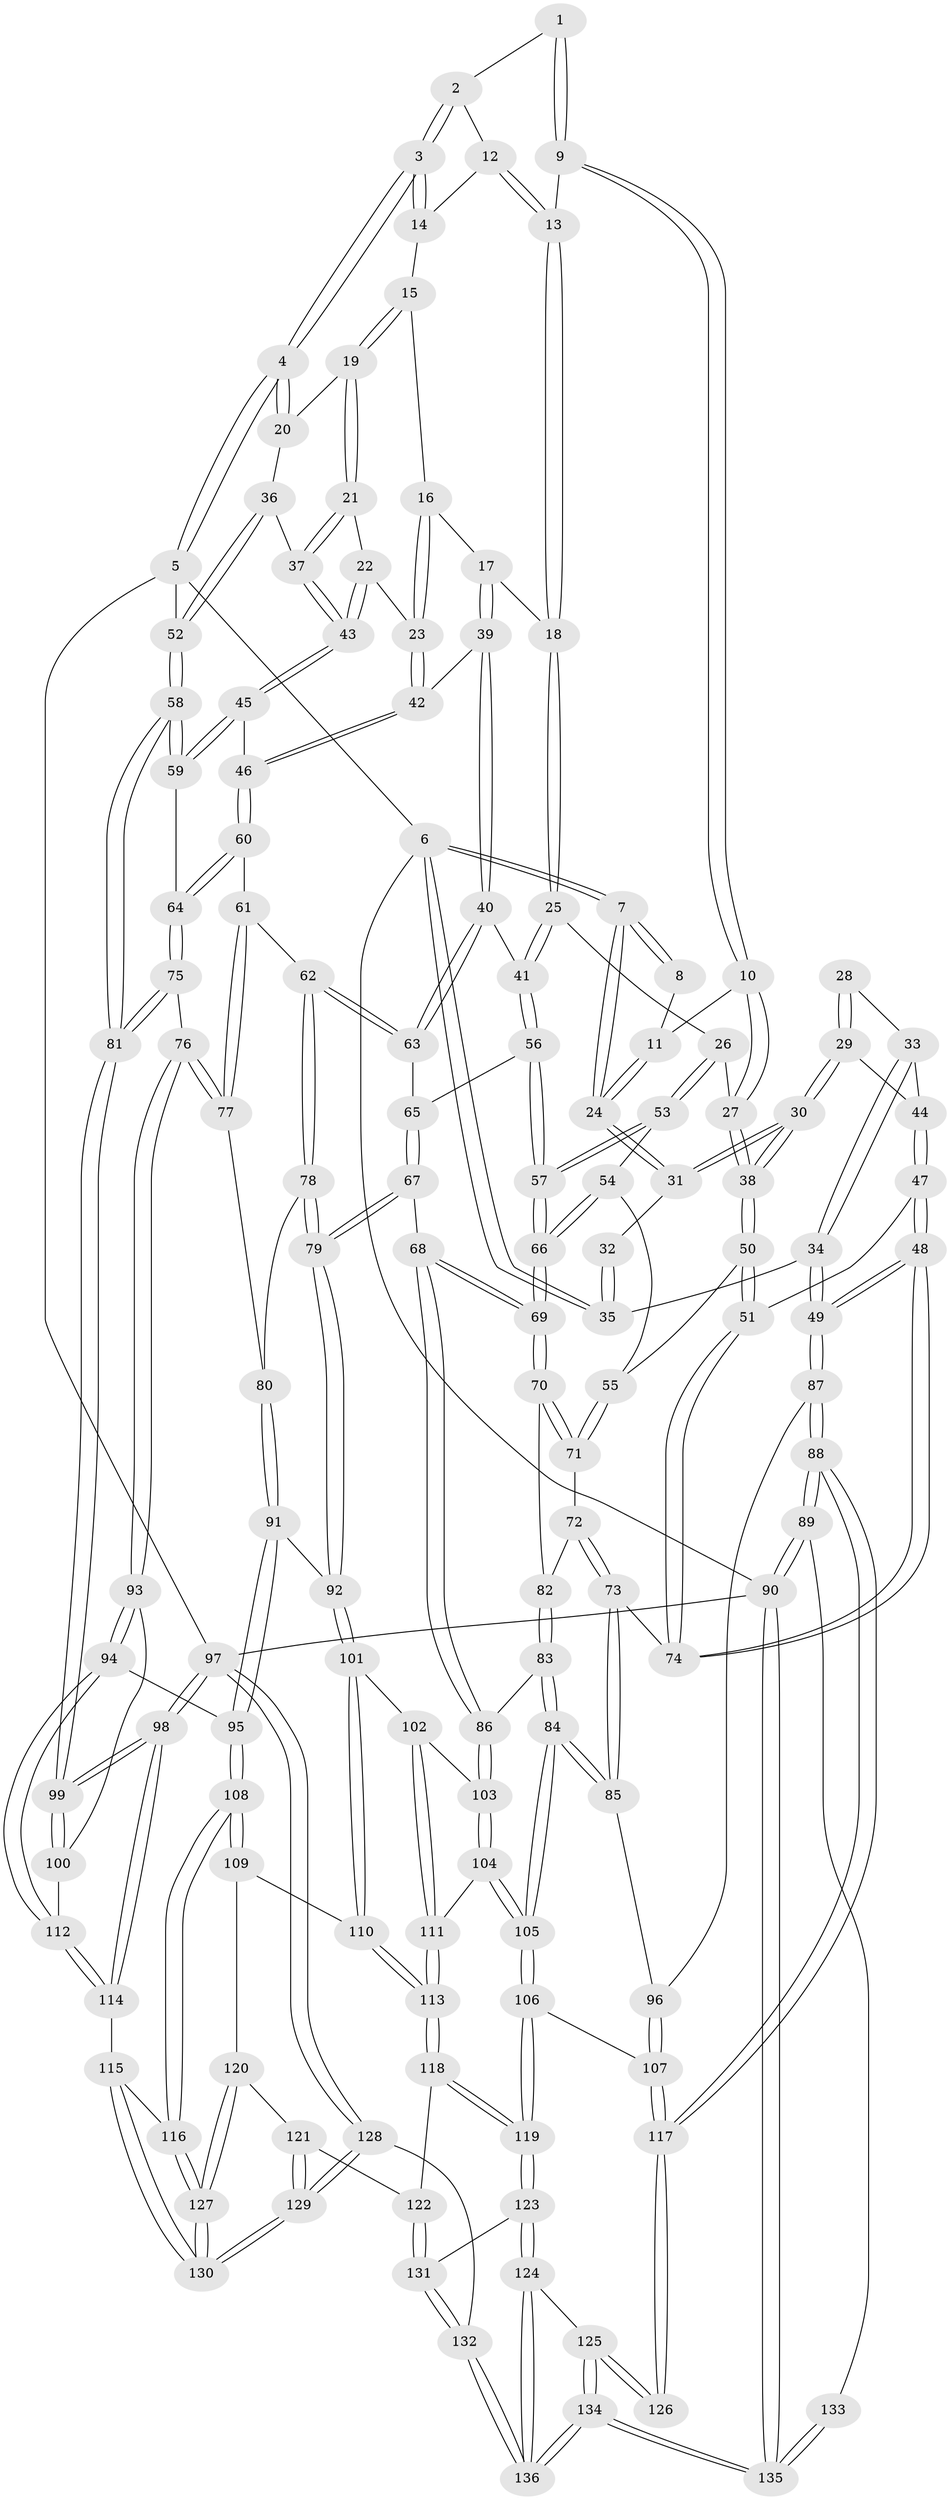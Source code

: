 // coarse degree distribution, {3: 0.509090909090909, 4: 0.3090909090909091, 5: 0.07272727272727272, 2: 0.09090909090909091, 6: 0.01818181818181818}
// Generated by graph-tools (version 1.1) at 2025/54/03/04/25 22:54:15]
// undirected, 136 vertices, 337 edges
graph export_dot {
  node [color=gray90,style=filled];
  1 [pos="+0.6339740067246491+0"];
  2 [pos="+0.7990641573667465+0"];
  3 [pos="+1+0"];
  4 [pos="+1+0"];
  5 [pos="+1+0"];
  6 [pos="+0+0"];
  7 [pos="+0+0"];
  8 [pos="+0.3908071515172806+0"];
  9 [pos="+0.6178266632427857+0"];
  10 [pos="+0.4702817239045696+0.1640175881405321"];
  11 [pos="+0.3353572174553551+0.1032798965396374"];
  12 [pos="+0.7552341519915914+0.13070751832207014"];
  13 [pos="+0.6602114755919302+0.1563406651173948"];
  14 [pos="+0.7729715321193411+0.1374237293544743"];
  15 [pos="+0.8021054685717391+0.1683425372811281"];
  16 [pos="+0.781035402968159+0.1936976375620249"];
  17 [pos="+0.6758461385267173+0.18936307069923894"];
  18 [pos="+0.6577780586598155+0.16991495205801926"];
  19 [pos="+0.8936104129350193+0.16013312650332137"];
  20 [pos="+0.9389155337497828+0.1290601607922093"];
  21 [pos="+0.8692159122534014+0.20692574889382168"];
  22 [pos="+0.8468599342877859+0.233895533469962"];
  23 [pos="+0.7860784757393621+0.2574868471555635"];
  24 [pos="+0.28430212204150074+0.1431342801200177"];
  25 [pos="+0.5282052300239066+0.24801314824149623"];
  26 [pos="+0.5126044278071406+0.24312254708776937"];
  27 [pos="+0.5105848566777648+0.24158024602983355"];
  28 [pos="+0.09271098557671048+0.22013100518010562"];
  29 [pos="+0.1374469506540196+0.25631176109097875"];
  30 [pos="+0.2624839972567043+0.25999903360588783"];
  31 [pos="+0.2634575978234799+0.177497539141019"];
  32 [pos="+0.07283879882805061+0.13982327133571634"];
  33 [pos="+0.07784594431875322+0.2564441577961797"];
  34 [pos="+0+0.3135807330449792"];
  35 [pos="+0+0"];
  36 [pos="+0.9402246071878753+0.29817324476908913"];
  37 [pos="+0.9008426170734851+0.31566076552543515"];
  38 [pos="+0.27656014716701416+0.31531848702884385"];
  39 [pos="+0.7381853575312526+0.32317491808639215"];
  40 [pos="+0.6631923556874517+0.3814550554985653"];
  41 [pos="+0.5669719212036355+0.3094821357247848"];
  42 [pos="+0.7421195914968407+0.32287006075575264"];
  43 [pos="+0.8685942083451209+0.3391066109746036"];
  44 [pos="+0.09464517796701061+0.30269951809444207"];
  45 [pos="+0.8487673232050419+0.3638873291098083"];
  46 [pos="+0.8432328147440681+0.3660684153525959"];
  47 [pos="+0.08900444070374212+0.3351643834054124"];
  48 [pos="+0+0.41025089869983516"];
  49 [pos="+0+0.4117775870836792"];
  50 [pos="+0.2709134809126419+0.36278825667347503"];
  51 [pos="+0.2395065231403732+0.38579148773809613"];
  52 [pos="+1+0.41591215485210353"];
  53 [pos="+0.4295443460921096+0.3958214361539817"];
  54 [pos="+0.30145991131911615+0.3818968141951148"];
  55 [pos="+0.3004083610804589+0.3816529313395121"];
  56 [pos="+0.4869328482443829+0.4375863203827896"];
  57 [pos="+0.48037539903841237+0.441135250073746"];
  58 [pos="+1+0.42048502292746465"];
  59 [pos="+1+0.4436230449200425"];
  60 [pos="+0.8349439947733727+0.4351872305121554"];
  61 [pos="+0.7936286908097708+0.471612028671755"];
  62 [pos="+0.6774996036383226+0.4470756564824781"];
  63 [pos="+0.6593425569711038+0.41440522744544306"];
  64 [pos="+0.9045568259248492+0.5076929196612685"];
  65 [pos="+0.6251348443753294+0.43232444580384594"];
  66 [pos="+0.4743970163509749+0.5549333683879987"];
  67 [pos="+0.5081394987613388+0.5918070953152257"];
  68 [pos="+0.47884766859661965+0.5866522601997004"];
  69 [pos="+0.476692311296546+0.5814205218639955"];
  70 [pos="+0.4088613345892072+0.5451533895490535"];
  71 [pos="+0.33956738435494355+0.49618295796145445"];
  72 [pos="+0.30976688256555157+0.5492312058605647"];
  73 [pos="+0.18699118058419673+0.5432650511279917"];
  74 [pos="+0.18582329341164025+0.47824181340916555"];
  75 [pos="+0.8744319287069094+0.5963595036326097"];
  76 [pos="+0.8557220764314973+0.6067728509368048"];
  77 [pos="+0.7979326178641538+0.5669538543475188"];
  78 [pos="+0.6815029060837033+0.514222155671802"];
  79 [pos="+0.5719353982932783+0.6230352760738811"];
  80 [pos="+0.7404447071490938+0.5658908015396195"];
  81 [pos="+1+0.6644508122587004"];
  82 [pos="+0.31092693004950894+0.5506035402205691"];
  83 [pos="+0.3368553201666904+0.601252685962991"];
  84 [pos="+0.2236157928674045+0.6821125516009962"];
  85 [pos="+0.1818647271845161+0.5612190582093886"];
  86 [pos="+0.45860430617169506+0.6068572666383037"];
  87 [pos="+0+0.6076958589374745"];
  88 [pos="+0+0.7308292065053131"];
  89 [pos="+0+0.7866799248030953"];
  90 [pos="+0+1"];
  91 [pos="+0.6642567078068168+0.6934115748799755"];
  92 [pos="+0.6139745220610671+0.677380059505301"];
  93 [pos="+0.8408662978311715+0.6608945744650743"];
  94 [pos="+0.7912618275835619+0.727799073171684"];
  95 [pos="+0.7168399165606226+0.7364698760322708"];
  96 [pos="+0+0.6172536396301023"];
  97 [pos="+1+1"];
  98 [pos="+1+1"];
  99 [pos="+1+0.7239500710231838"];
  100 [pos="+0.9770028747321255+0.7441526800327999"];
  101 [pos="+0.5574746995328855+0.763084508455122"];
  102 [pos="+0.4553543463101252+0.7510646325207688"];
  103 [pos="+0.42457539494514096+0.6842157248191867"];
  104 [pos="+0.26339327021059605+0.7561213426823873"];
  105 [pos="+0.22411790557009967+0.7620521511530473"];
  106 [pos="+0.22363245487310954+0.7627294987787309"];
  107 [pos="+0.2202641037007526+0.765641072324845"];
  108 [pos="+0.6779765323329839+0.8761972035443393"];
  109 [pos="+0.5646045299699981+0.8431155740564166"];
  110 [pos="+0.5591985254071256+0.8395616498923968"];
  111 [pos="+0.4388915263999079+0.8267880395489241"];
  112 [pos="+0.8592905524548627+0.8147492948859315"];
  113 [pos="+0.45458856578908086+0.8728103320733323"];
  114 [pos="+0.8647429498696664+0.8631172694928703"];
  115 [pos="+0.8430159467270987+0.8723337377767377"];
  116 [pos="+0.6865499525094835+0.8971003982778094"];
  117 [pos="+0.21132991033803317+0.779799865872101"];
  118 [pos="+0.44469368905223866+0.8953119290172705"];
  119 [pos="+0.407212858443467+0.9203338542631595"];
  120 [pos="+0.5577858518506389+0.9247134556008259"];
  121 [pos="+0.5154347117402538+0.956555441721149"];
  122 [pos="+0.5070109534996904+0.9520444890808131"];
  123 [pos="+0.3900796618849801+0.9488394725155443"];
  124 [pos="+0.38028726758909404+0.9628617567430194"];
  125 [pos="+0.17978803887633488+0.8824743414678706"];
  126 [pos="+0.17564540425131303+0.8728337611615268"];
  127 [pos="+0.68093918624301+0.9810080592108371"];
  128 [pos="+0.6987332765457072+1"];
  129 [pos="+0.6945120863788625+1"];
  130 [pos="+0.6942622185611308+1"];
  131 [pos="+0.47679430387962946+0.997055214859019"];
  132 [pos="+0.44354732322220125+1"];
  133 [pos="+0.1174679840939205+0.8846939245453804"];
  134 [pos="+0.23274387649369832+1"];
  135 [pos="+0+1"];
  136 [pos="+0.3323144114909963+1"];
  1 -- 2;
  1 -- 9;
  1 -- 9;
  2 -- 3;
  2 -- 3;
  2 -- 12;
  3 -- 4;
  3 -- 4;
  3 -- 14;
  3 -- 14;
  4 -- 5;
  4 -- 5;
  4 -- 20;
  4 -- 20;
  5 -- 6;
  5 -- 52;
  5 -- 97;
  6 -- 7;
  6 -- 7;
  6 -- 35;
  6 -- 35;
  6 -- 90;
  7 -- 8;
  7 -- 8;
  7 -- 24;
  7 -- 24;
  8 -- 11;
  9 -- 10;
  9 -- 10;
  9 -- 13;
  10 -- 11;
  10 -- 27;
  10 -- 27;
  11 -- 24;
  11 -- 24;
  12 -- 13;
  12 -- 13;
  12 -- 14;
  13 -- 18;
  13 -- 18;
  14 -- 15;
  15 -- 16;
  15 -- 19;
  15 -- 19;
  16 -- 17;
  16 -- 23;
  16 -- 23;
  17 -- 18;
  17 -- 39;
  17 -- 39;
  18 -- 25;
  18 -- 25;
  19 -- 20;
  19 -- 21;
  19 -- 21;
  20 -- 36;
  21 -- 22;
  21 -- 37;
  21 -- 37;
  22 -- 23;
  22 -- 43;
  22 -- 43;
  23 -- 42;
  23 -- 42;
  24 -- 31;
  24 -- 31;
  25 -- 26;
  25 -- 41;
  25 -- 41;
  26 -- 27;
  26 -- 53;
  26 -- 53;
  27 -- 38;
  27 -- 38;
  28 -- 29;
  28 -- 29;
  28 -- 33;
  29 -- 30;
  29 -- 30;
  29 -- 44;
  30 -- 31;
  30 -- 31;
  30 -- 38;
  30 -- 38;
  31 -- 32;
  32 -- 35;
  32 -- 35;
  33 -- 34;
  33 -- 34;
  33 -- 44;
  34 -- 35;
  34 -- 49;
  34 -- 49;
  36 -- 37;
  36 -- 52;
  36 -- 52;
  37 -- 43;
  37 -- 43;
  38 -- 50;
  38 -- 50;
  39 -- 40;
  39 -- 40;
  39 -- 42;
  40 -- 41;
  40 -- 63;
  40 -- 63;
  41 -- 56;
  41 -- 56;
  42 -- 46;
  42 -- 46;
  43 -- 45;
  43 -- 45;
  44 -- 47;
  44 -- 47;
  45 -- 46;
  45 -- 59;
  45 -- 59;
  46 -- 60;
  46 -- 60;
  47 -- 48;
  47 -- 48;
  47 -- 51;
  48 -- 49;
  48 -- 49;
  48 -- 74;
  48 -- 74;
  49 -- 87;
  49 -- 87;
  50 -- 51;
  50 -- 51;
  50 -- 55;
  51 -- 74;
  51 -- 74;
  52 -- 58;
  52 -- 58;
  53 -- 54;
  53 -- 57;
  53 -- 57;
  54 -- 55;
  54 -- 66;
  54 -- 66;
  55 -- 71;
  55 -- 71;
  56 -- 57;
  56 -- 57;
  56 -- 65;
  57 -- 66;
  57 -- 66;
  58 -- 59;
  58 -- 59;
  58 -- 81;
  58 -- 81;
  59 -- 64;
  60 -- 61;
  60 -- 64;
  60 -- 64;
  61 -- 62;
  61 -- 77;
  61 -- 77;
  62 -- 63;
  62 -- 63;
  62 -- 78;
  62 -- 78;
  63 -- 65;
  64 -- 75;
  64 -- 75;
  65 -- 67;
  65 -- 67;
  66 -- 69;
  66 -- 69;
  67 -- 68;
  67 -- 79;
  67 -- 79;
  68 -- 69;
  68 -- 69;
  68 -- 86;
  68 -- 86;
  69 -- 70;
  69 -- 70;
  70 -- 71;
  70 -- 71;
  70 -- 82;
  71 -- 72;
  72 -- 73;
  72 -- 73;
  72 -- 82;
  73 -- 74;
  73 -- 85;
  73 -- 85;
  75 -- 76;
  75 -- 81;
  75 -- 81;
  76 -- 77;
  76 -- 77;
  76 -- 93;
  76 -- 93;
  77 -- 80;
  78 -- 79;
  78 -- 79;
  78 -- 80;
  79 -- 92;
  79 -- 92;
  80 -- 91;
  80 -- 91;
  81 -- 99;
  81 -- 99;
  82 -- 83;
  82 -- 83;
  83 -- 84;
  83 -- 84;
  83 -- 86;
  84 -- 85;
  84 -- 85;
  84 -- 105;
  84 -- 105;
  85 -- 96;
  86 -- 103;
  86 -- 103;
  87 -- 88;
  87 -- 88;
  87 -- 96;
  88 -- 89;
  88 -- 89;
  88 -- 117;
  88 -- 117;
  89 -- 90;
  89 -- 90;
  89 -- 133;
  90 -- 135;
  90 -- 135;
  90 -- 97;
  91 -- 92;
  91 -- 95;
  91 -- 95;
  92 -- 101;
  92 -- 101;
  93 -- 94;
  93 -- 94;
  93 -- 100;
  94 -- 95;
  94 -- 112;
  94 -- 112;
  95 -- 108;
  95 -- 108;
  96 -- 107;
  96 -- 107;
  97 -- 98;
  97 -- 98;
  97 -- 128;
  97 -- 128;
  98 -- 99;
  98 -- 99;
  98 -- 114;
  98 -- 114;
  99 -- 100;
  99 -- 100;
  100 -- 112;
  101 -- 102;
  101 -- 110;
  101 -- 110;
  102 -- 103;
  102 -- 111;
  102 -- 111;
  103 -- 104;
  103 -- 104;
  104 -- 105;
  104 -- 105;
  104 -- 111;
  105 -- 106;
  105 -- 106;
  106 -- 107;
  106 -- 119;
  106 -- 119;
  107 -- 117;
  107 -- 117;
  108 -- 109;
  108 -- 109;
  108 -- 116;
  108 -- 116;
  109 -- 110;
  109 -- 120;
  110 -- 113;
  110 -- 113;
  111 -- 113;
  111 -- 113;
  112 -- 114;
  112 -- 114;
  113 -- 118;
  113 -- 118;
  114 -- 115;
  115 -- 116;
  115 -- 130;
  115 -- 130;
  116 -- 127;
  116 -- 127;
  117 -- 126;
  117 -- 126;
  118 -- 119;
  118 -- 119;
  118 -- 122;
  119 -- 123;
  119 -- 123;
  120 -- 121;
  120 -- 127;
  120 -- 127;
  121 -- 122;
  121 -- 129;
  121 -- 129;
  122 -- 131;
  122 -- 131;
  123 -- 124;
  123 -- 124;
  123 -- 131;
  124 -- 125;
  124 -- 136;
  124 -- 136;
  125 -- 126;
  125 -- 126;
  125 -- 134;
  125 -- 134;
  127 -- 130;
  127 -- 130;
  128 -- 129;
  128 -- 129;
  128 -- 132;
  129 -- 130;
  129 -- 130;
  131 -- 132;
  131 -- 132;
  132 -- 136;
  132 -- 136;
  133 -- 135;
  133 -- 135;
  134 -- 135;
  134 -- 135;
  134 -- 136;
  134 -- 136;
}

